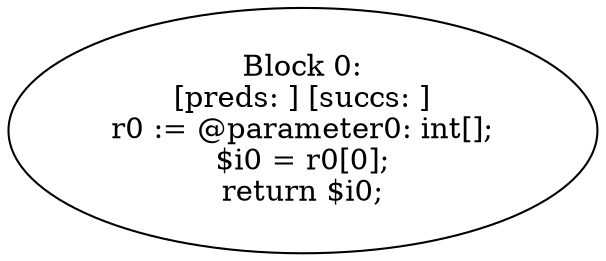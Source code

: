 digraph "unitGraph" {
    "Block 0:
[preds: ] [succs: ]
r0 := @parameter0: int[];
$i0 = r0[0];
return $i0;
"
}

